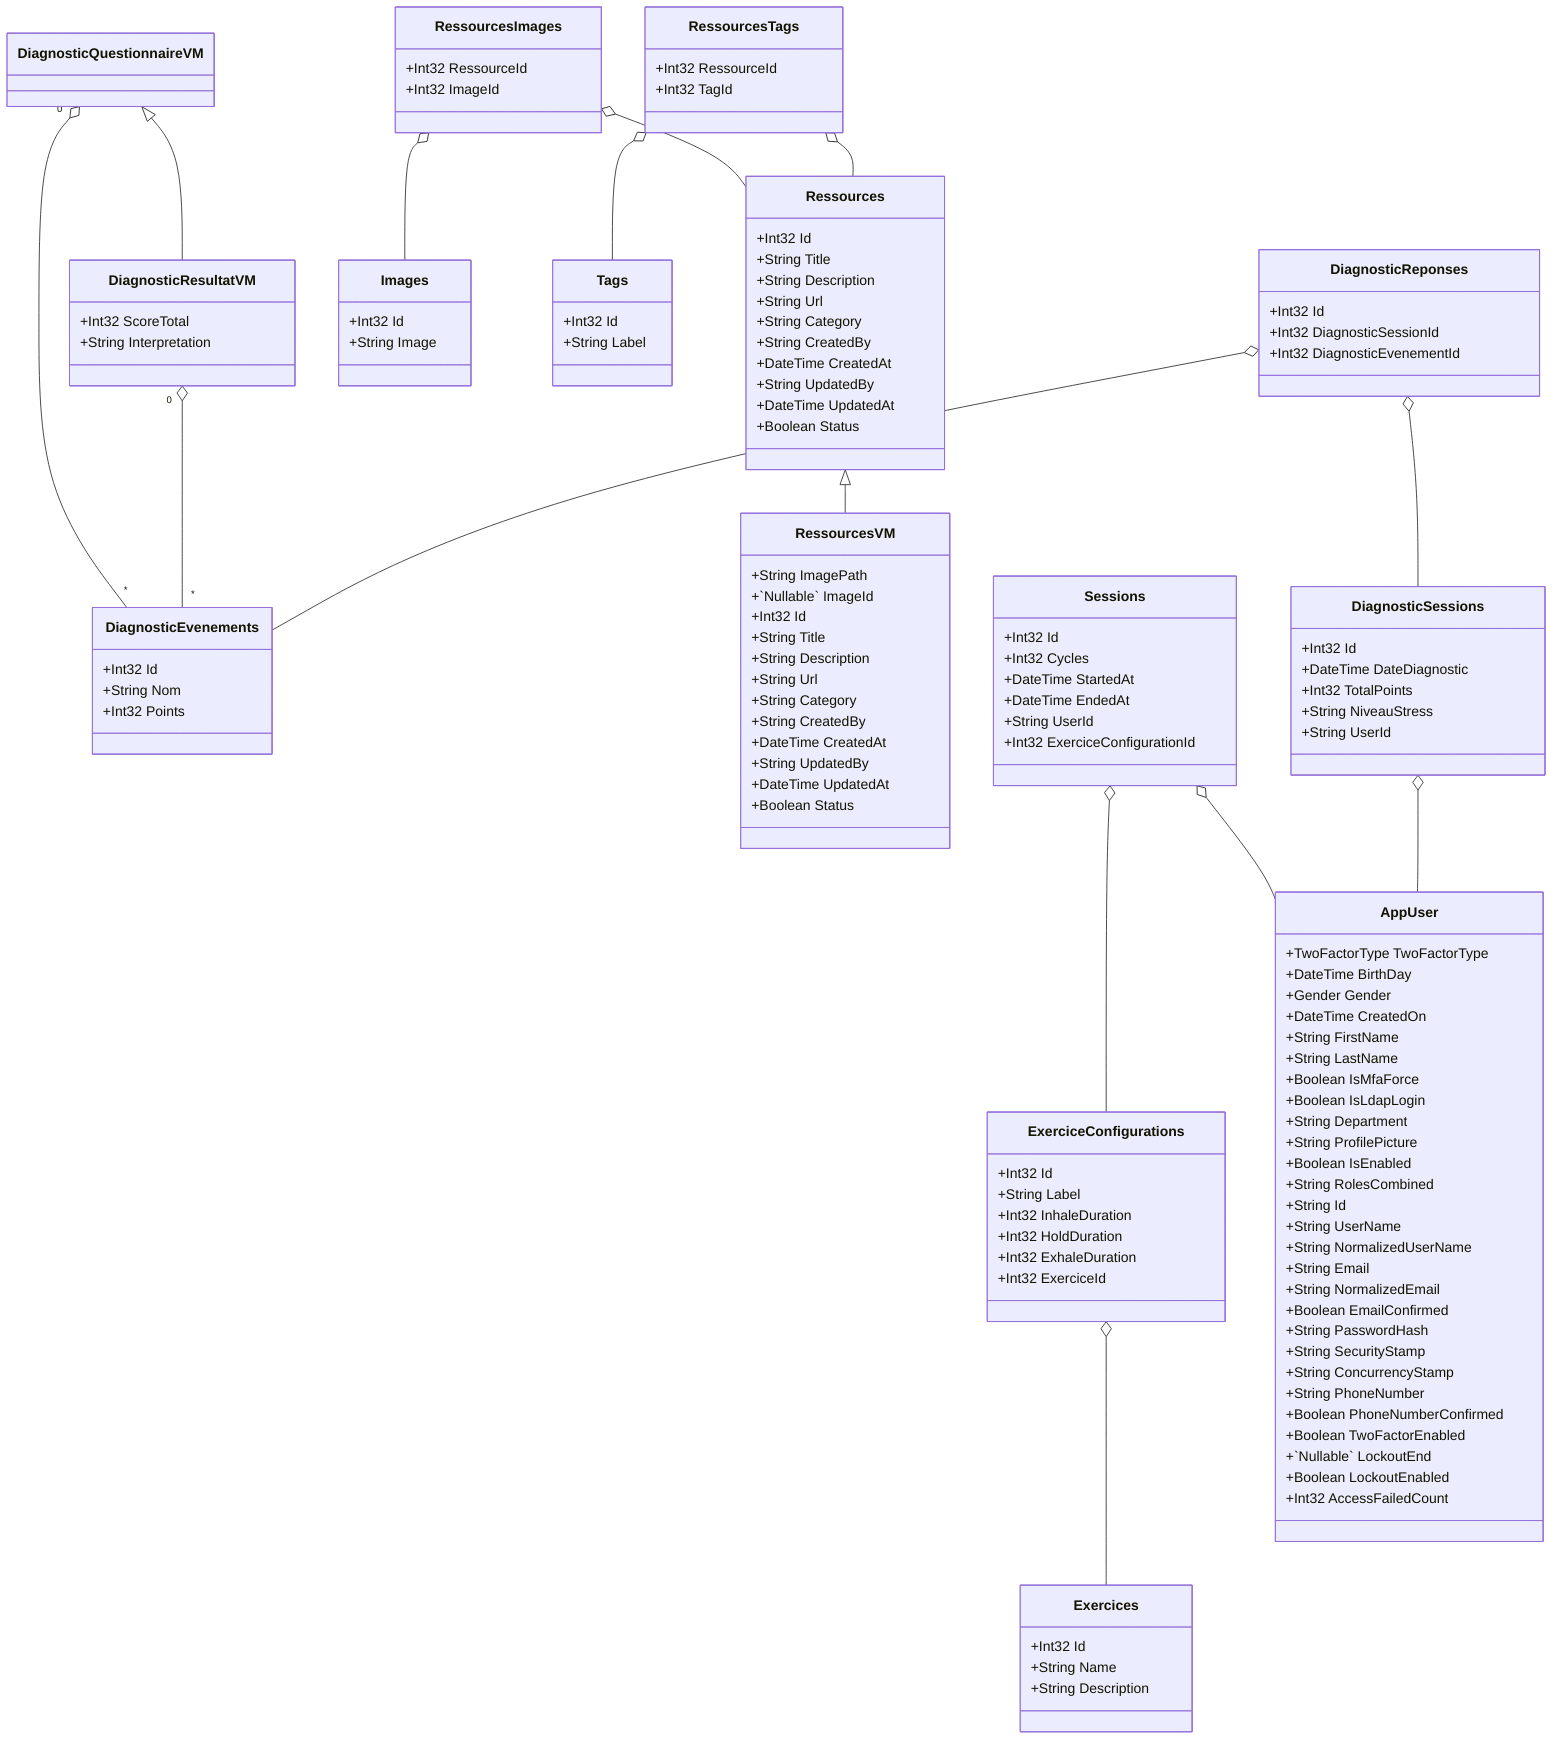 classDiagram
class DiagnosticQuestionnaireVM

class DiagnosticEvenements{
  +Int32 Id
  +String Nom
  +Int32 Points
}

class DiagnosticResultatVM{
  +Int32 ScoreTotal
  +String Interpretation
}

class RessourcesVM{
  +String ImagePath
  +`Nullable<Int32>` ImageId
  +Int32 Id
  +String Title
  +String Description
  +String Url
  +String Category
  +String CreatedBy
  +DateTime CreatedAt
  +String UpdatedBy
  +DateTime UpdatedAt
  +Boolean Status
}

class Ressources{
  +Int32 Id
  +String Title
  +String Description
  +String Url
  +String Category
  +String CreatedBy
  +DateTime CreatedAt
  +String UpdatedBy
  +DateTime UpdatedAt
  +Boolean Status
}

class Images{
  +Int32 Id
  +String Image
}

class RessourcesImages{
  +Int32 RessourceId
  +Int32 ImageId
}

class RessourcesTags{
  +Int32 RessourceId
  +Int32 TagId
}

class Tags{
  +Int32 Id
  +String Label
}

class ExerciceConfigurations{
  +Int32 Id
  +String Label
  +Int32 InhaleDuration
  +Int32 HoldDuration
  +Int32 ExhaleDuration
  +Int32 ExerciceId
}

class Exercices{
  +Int32 Id
  +String Name
  +String Description
}

class Sessions{
  +Int32 Id
  +Int32 Cycles
  +DateTime StartedAt
  +DateTime EndedAt
  +String UserId
  +Int32 ExerciceConfigurationId
}

class AppUser{
  +TwoFactorType TwoFactorType
  +DateTime BirthDay
  +Gender Gender
  +DateTime CreatedOn
  +String FirstName
  +String LastName
  +Boolean IsMfaForce
  +Boolean IsLdapLogin
  +String Department
  +String ProfilePicture
  +Boolean IsEnabled
  +String RolesCombined
  +String Id
  +String UserName
  +String NormalizedUserName
  +String Email
  +String NormalizedEmail
  +Boolean EmailConfirmed
  +String PasswordHash
  +String SecurityStamp
  +String ConcurrencyStamp
  +String PhoneNumber
  +Boolean PhoneNumberConfirmed
  +Boolean TwoFactorEnabled
  +`Nullable<DateTimeOffset>` LockoutEnd
  +Boolean LockoutEnabled
  +Int32 AccessFailedCount
}

class DiagnosticReponses{
  +Int32 Id
  +Int32 DiagnosticSessionId
  +Int32 DiagnosticEvenementId
}

class DiagnosticSessions{
  +Int32 Id
  +DateTime DateDiagnostic
  +Int32 TotalPoints
  +String NiveauStress
  +String UserId
}

DiagnosticQuestionnaireVM "0" o-- "*" DiagnosticEvenements
DiagnosticResultatVM "0" o-- "*" DiagnosticEvenements
DiagnosticQuestionnaireVM <|-- DiagnosticResultatVM
Ressources <|-- RessourcesVM
RessourcesImages o-- Ressources
RessourcesImages o-- Images
RessourcesTags o-- Ressources
RessourcesTags o-- Tags
ExerciceConfigurations o-- Exercices
Sessions o-- AppUser
Sessions o-- ExerciceConfigurations
DiagnosticSessions o-- AppUser
DiagnosticReponses o-- DiagnosticSessions
DiagnosticReponses o-- DiagnosticEvenements